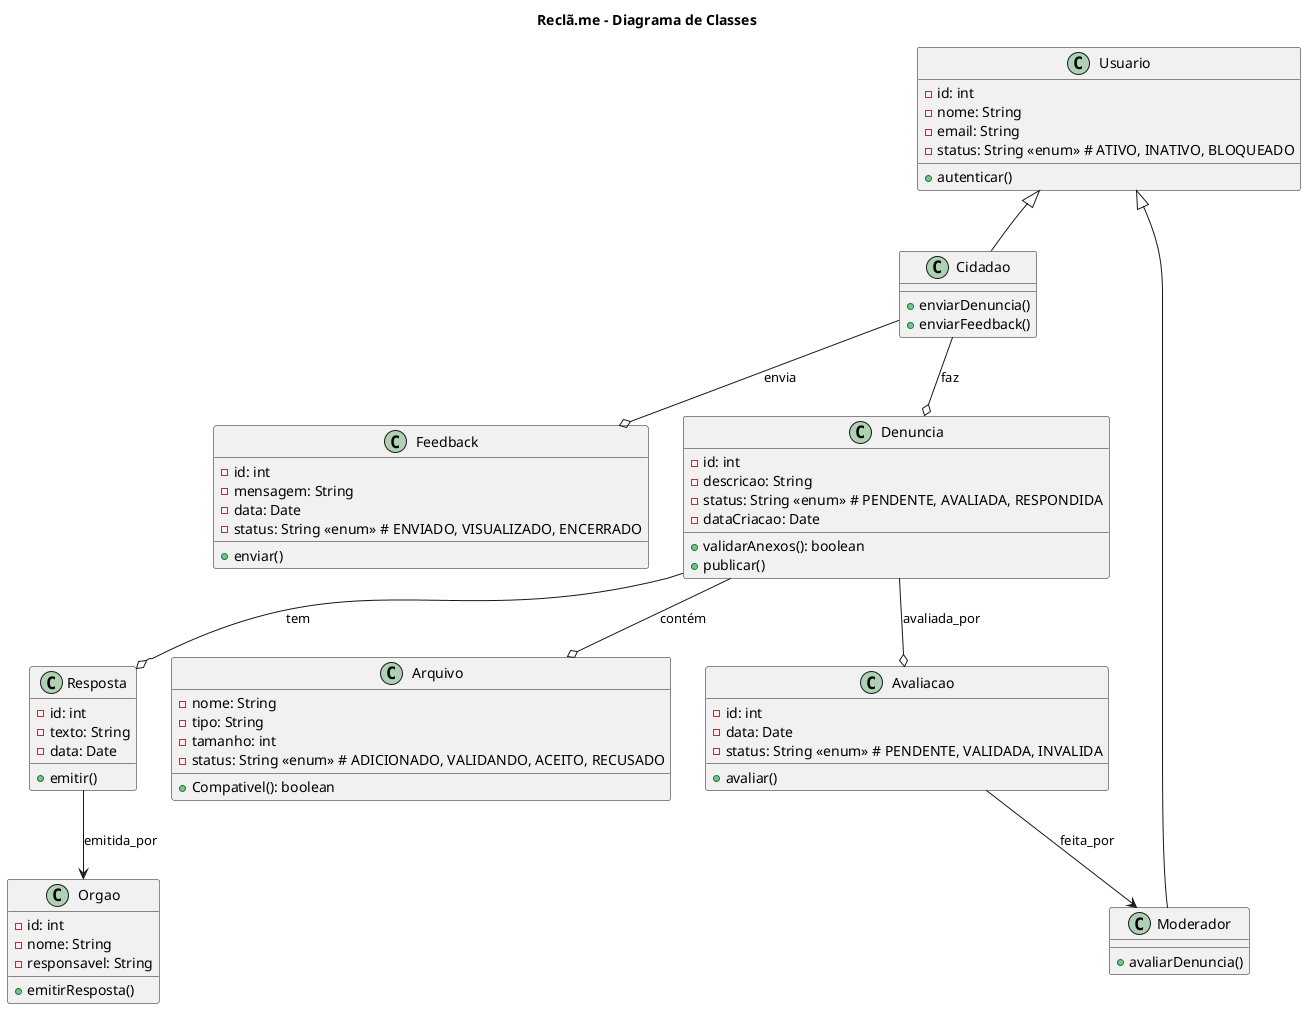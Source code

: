 @startuml
title Reclã.me - Diagrama de Classes 

class Usuario {
  - id: int
  - nome: String
  - email: String
  - status: String <<enum>> # ATIVO, INATIVO, BLOQUEADO
  + autenticar()
}

class Cidadao extends Usuario {
  + enviarDenuncia()
  + enviarFeedback()
}

class Moderador extends Usuario {
  + avaliarDenuncia()
}

Usuario -[hidden]-> Cidadao
Usuario -[hidden]-> Moderador

class Denuncia {
  - id: int
  - descricao: String
  - status: String <<enum>> # PENDENTE, AVALIADA, RESPONDIDA
  - dataCriacao: Date
  + validarAnexos(): boolean
  + publicar()
}

class Feedback {
  - id: int
  - mensagem: String
  - data: Date
  - status: String <<enum>> # ENVIADO, VISUALIZADO, ENCERRADO
  + enviar()
}


class Arquivo {
  - nome: String
  - tipo: String
  - tamanho: int
  - status: String <<enum>> # ADICIONADO, VALIDANDO, ACEITO, RECUSADO
  + Compativel(): boolean
}


Denuncia --o Arquivo : contém

class Avaliacao {
  - id: int
  - data: Date
  - status: String <<enum>> # PENDENTE, VALIDADA, INVALIDA
  + avaliar()
}


class Resposta {
  - id: int
  - texto: String
  - data: Date
  + emitir()
}

class Orgao {
  - id: int
  - nome: String
  - responsavel: String
  + emitirResposta()
}

Denuncia --o Avaliacao : avaliada_por
Avaliacao --> Moderador : feita_por

Denuncia --o Resposta : tem
Resposta --> Orgao : emitida_por

Cidadao --o Denuncia : faz
Cidadao --o Feedback : envia
@enduml
